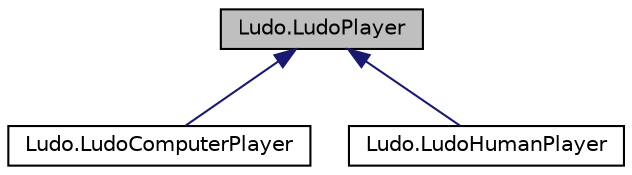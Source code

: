 digraph "Ludo.LudoPlayer"
{
  edge [fontname="Helvetica",fontsize="10",labelfontname="Helvetica",labelfontsize="10"];
  node [fontname="Helvetica",fontsize="10",shape=record];
  Node1 [label="Ludo.LudoPlayer",height=0.2,width=0.4,color="black", fillcolor="grey75", style="filled", fontcolor="black"];
  Node1 -> Node2 [dir="back",color="midnightblue",fontsize="10",style="solid",fontname="Helvetica"];
  Node2 [label="Ludo.LudoComputerPlayer",height=0.2,width=0.4,color="black", fillcolor="white", style="filled",URL="$class_ludo_1_1_ludo_computer_player.html",tooltip="Creates a ludo computer player and contains logic for when it makes its move, as well as storing the ..."];
  Node1 -> Node3 [dir="back",color="midnightblue",fontsize="10",style="solid",fontname="Helvetica"];
  Node3 [label="Ludo.LudoHumanPlayer",height=0.2,width=0.4,color="black", fillcolor="white", style="filled",URL="$class_ludo_1_1_ludo_human_player.html",tooltip="Creates a ludo human player. "];
}
